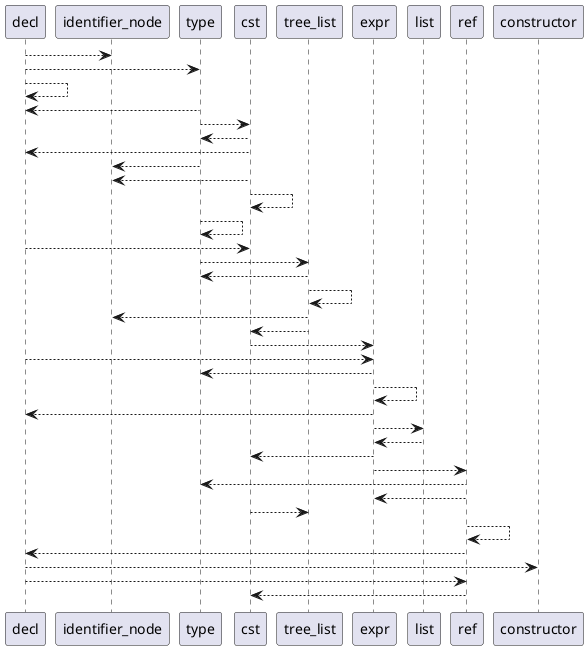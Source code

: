@startuml
decl	 --> 	identifier_node
decl	 --> 	type
decl	 --> 	decl
type	 --> 	decl
type	 --> 	cst
cst	 --> 	type
cst	 --> 	decl
type	 --> 	identifier_node
cst	 --> 	identifier_node
cst	 --> 	cst
type	 --> 	type
decl	 --> 	cst
type	 --> 	tree_list
tree_list	 --> 	type
tree_list	 --> 	tree_list
tree_list	 --> 	identifier_node
tree_list	 --> 	cst
cst	 --> 	expr
decl	 --> 	expr
expr	 --> 	type
expr	 --> 	expr
expr	 --> 	decl
expr	 --> 	list
list	 --> 	expr
expr	 --> 	cst
expr	 --> 	ref
ref	 --> 	type
ref	 --> 	expr
cst	 --> 	tree_list
ref	 --> 	ref
ref	 --> 	decl
decl	 --> 	constructor
decl	 --> 	ref
ref	 --> 	cst
@enduml 